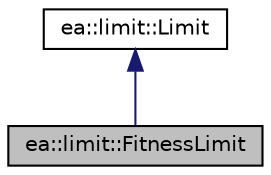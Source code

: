 digraph "ea::limit::FitnessLimit"
{
 // LATEX_PDF_SIZE
  edge [fontname="Helvetica",fontsize="10",labelfontname="Helvetica",labelfontsize="10"];
  node [fontname="Helvetica",fontsize="10",shape=record];
  Node1 [label="ea::limit::FitnessLimit",height=0.2,width=0.4,color="black", fillcolor="grey75", style="filled", fontcolor="black",tooltip="This limit controls execution by comparing best fitness with the specified limit."];
  Node2 -> Node1 [dir="back",color="midnightblue",fontsize="10",style="solid",fontname="Helvetica"];
  Node2 [label="ea::limit::Limit",height=0.2,width=0.4,color="black", fillcolor="white", style="filled",URL="$classea_1_1limit_1_1Limit.html",tooltip="This is an interface for all limits that control the execution of an algorithm."];
}
